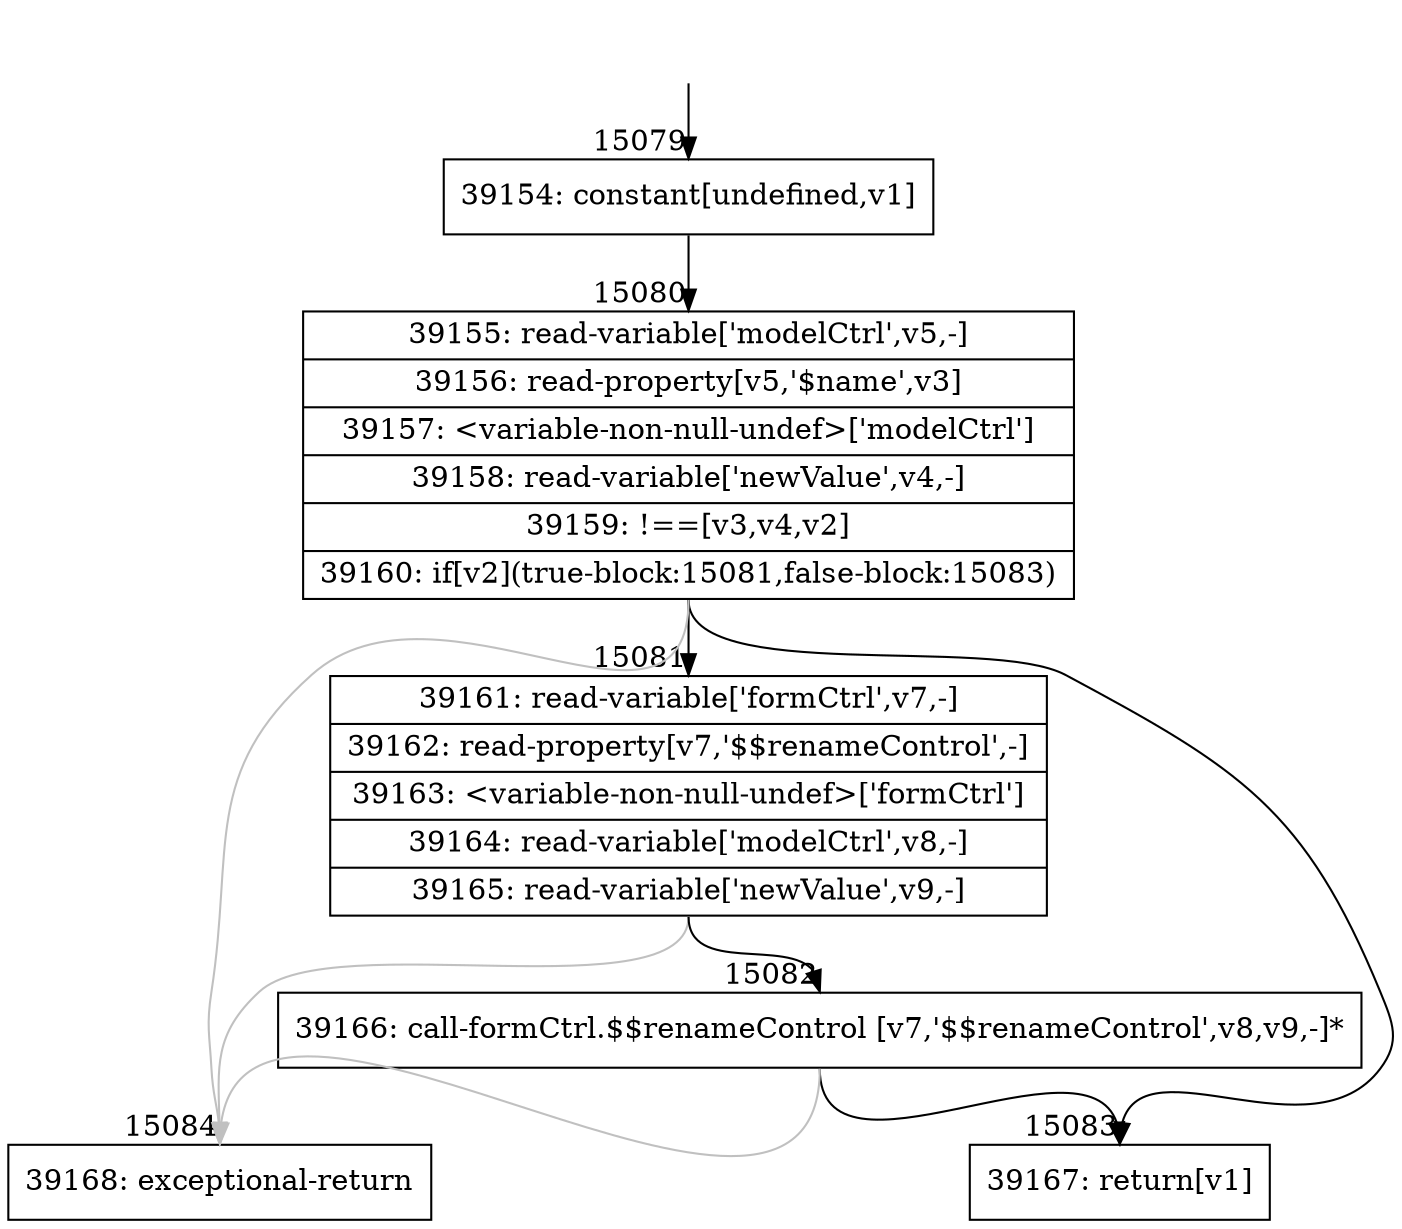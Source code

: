 digraph {
rankdir="TD"
BB_entry1213[shape=none,label=""];
BB_entry1213 -> BB15079 [tailport=s, headport=n, headlabel="    15079"]
BB15079 [shape=record label="{39154: constant[undefined,v1]}" ] 
BB15079 -> BB15080 [tailport=s, headport=n, headlabel="      15080"]
BB15080 [shape=record label="{39155: read-variable['modelCtrl',v5,-]|39156: read-property[v5,'$name',v3]|39157: \<variable-non-null-undef\>['modelCtrl']|39158: read-variable['newValue',v4,-]|39159: !==[v3,v4,v2]|39160: if[v2](true-block:15081,false-block:15083)}" ] 
BB15080 -> BB15081 [tailport=s, headport=n, headlabel="      15081"]
BB15080 -> BB15083 [tailport=s, headport=n, headlabel="      15083"]
BB15080 -> BB15084 [tailport=s, headport=n, color=gray, headlabel="      15084"]
BB15081 [shape=record label="{39161: read-variable['formCtrl',v7,-]|39162: read-property[v7,'$$renameControl',-]|39163: \<variable-non-null-undef\>['formCtrl']|39164: read-variable['modelCtrl',v8,-]|39165: read-variable['newValue',v9,-]}" ] 
BB15081 -> BB15082 [tailport=s, headport=n, headlabel="      15082"]
BB15081 -> BB15084 [tailport=s, headport=n, color=gray]
BB15082 [shape=record label="{39166: call-formCtrl.$$renameControl [v7,'$$renameControl',v8,v9,-]*}" ] 
BB15082 -> BB15083 [tailport=s, headport=n]
BB15082 -> BB15084 [tailport=s, headport=n, color=gray]
BB15083 [shape=record label="{39167: return[v1]}" ] 
BB15084 [shape=record label="{39168: exceptional-return}" ] 
//#$~ 25369
}

